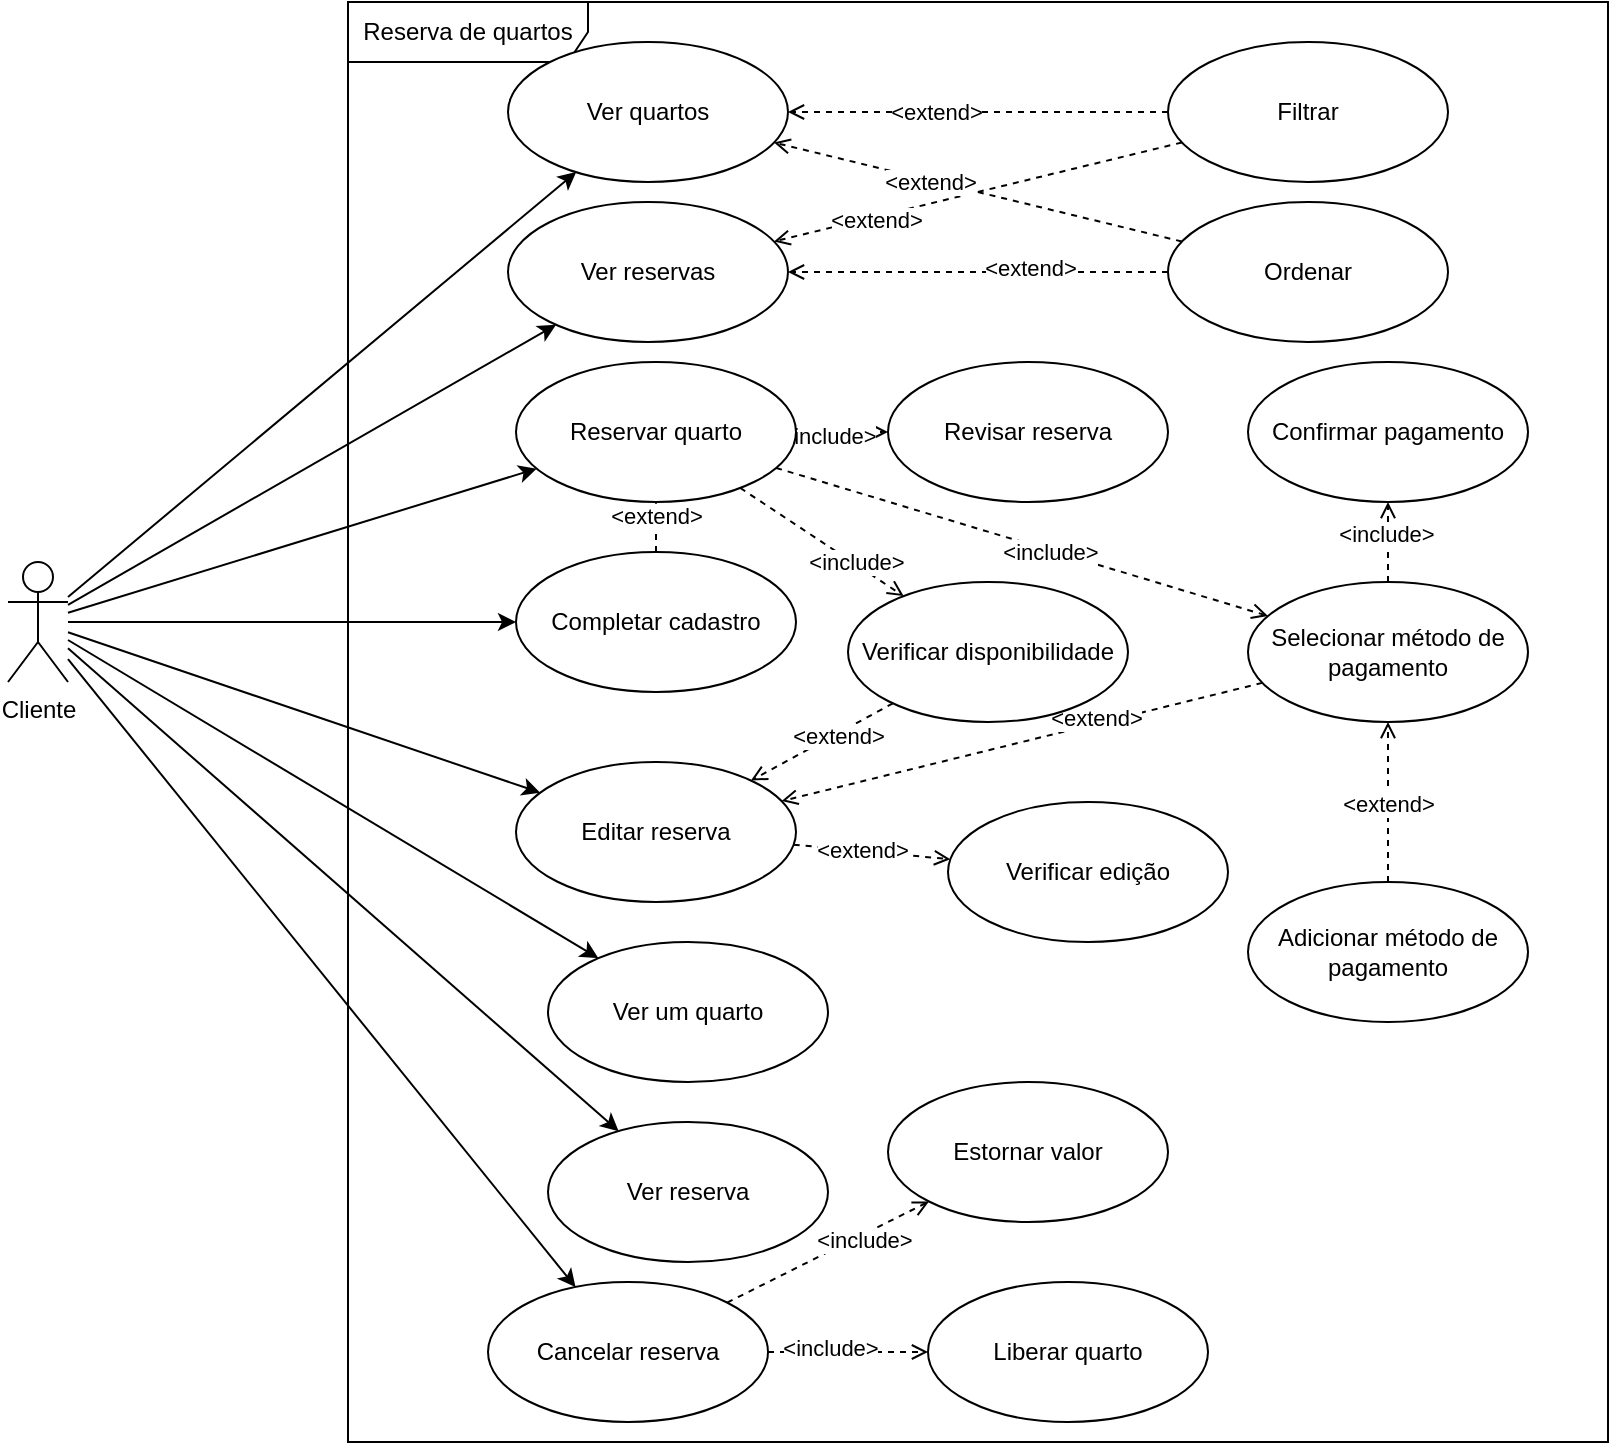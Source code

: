 <mxfile>
    <diagram id="JH0rBK4liXnJro2Tthuw" name="Page-1">
        <mxGraphModel dx="1039" dy="760" grid="1" gridSize="10" guides="1" tooltips="1" connect="1" arrows="1" fold="1" page="1" pageScale="1" pageWidth="827" pageHeight="1169" math="0" shadow="0">
            <root>
                <mxCell id="0"/>
                <mxCell id="1" parent="0"/>
                <mxCell id="7" style="edgeStyle=none;html=1;" parent="1" source="2" target="6" edge="1">
                    <mxGeometry relative="1" as="geometry"/>
                </mxCell>
                <mxCell id="9" style="edgeStyle=none;html=1;" parent="1" source="2" target="8" edge="1">
                    <mxGeometry relative="1" as="geometry"/>
                </mxCell>
                <mxCell id="22" style="edgeStyle=none;html=1;" parent="1" source="2" target="21" edge="1">
                    <mxGeometry relative="1" as="geometry"/>
                </mxCell>
                <mxCell id="23" style="edgeStyle=none;html=1;" parent="1" source="2" target="19" edge="1">
                    <mxGeometry relative="1" as="geometry"/>
                </mxCell>
                <mxCell id="24" style="edgeStyle=none;html=1;" parent="1" source="2" target="20" edge="1">
                    <mxGeometry relative="1" as="geometry"/>
                </mxCell>
                <mxCell id="34" style="edgeStyle=none;html=1;" parent="1" source="2" target="33" edge="1">
                    <mxGeometry relative="1" as="geometry"/>
                </mxCell>
                <mxCell id="43" style="edgeStyle=none;html=1;endArrow=classic;endFill=1;" parent="1" source="2" target="28" edge="1">
                    <mxGeometry relative="1" as="geometry"/>
                </mxCell>
                <mxCell id="67" style="edgeStyle=none;html=1;endArrow=classic;endFill=1;" parent="1" source="2" target="66" edge="1">
                    <mxGeometry relative="1" as="geometry"/>
                </mxCell>
                <mxCell id="2" value="Cliente" style="shape=umlActor;verticalLabelPosition=bottom;verticalAlign=top;html=1;" parent="1" vertex="1">
                    <mxGeometry x="20" y="420" width="30" height="60" as="geometry"/>
                </mxCell>
                <mxCell id="5" value="Reserva de quartos" style="shape=umlFrame;whiteSpace=wrap;html=1;width=120;height=30;" parent="1" vertex="1">
                    <mxGeometry x="190" y="140" width="630" height="720" as="geometry"/>
                </mxCell>
                <mxCell id="6" value="Ver quartos" style="ellipse;whiteSpace=wrap;html=1;" parent="1" vertex="1">
                    <mxGeometry x="270" y="160" width="140" height="70" as="geometry"/>
                </mxCell>
                <mxCell id="37" style="edgeStyle=none;html=1;dashed=1;endArrow=open;endFill=0;" parent="1" source="8" target="25" edge="1">
                    <mxGeometry relative="1" as="geometry"/>
                </mxCell>
                <mxCell id="51" value="&amp;lt;include&amp;gt;" style="edgeLabel;html=1;align=center;verticalAlign=middle;resizable=0;points=[];" parent="37" vertex="1" connectable="0">
                    <mxGeometry x="0.115" y="-1" relative="1" as="geometry">
                        <mxPoint as="offset"/>
                    </mxGeometry>
                </mxCell>
                <mxCell id="40" style="edgeStyle=none;html=1;dashed=1;endArrow=open;endFill=0;" parent="1" source="8" target="27" edge="1">
                    <mxGeometry relative="1" as="geometry"/>
                </mxCell>
                <mxCell id="52" value="&amp;lt;include&amp;gt;" style="edgeLabel;html=1;align=center;verticalAlign=middle;resizable=0;points=[];" parent="40" vertex="1" connectable="0">
                    <mxGeometry x="0.41" y="1" relative="1" as="geometry">
                        <mxPoint as="offset"/>
                    </mxGeometry>
                </mxCell>
                <mxCell id="42" style="edgeStyle=none;html=1;dashed=1;endArrow=open;endFill=0;" parent="1" source="8" target="29" edge="1">
                    <mxGeometry relative="1" as="geometry"/>
                </mxCell>
                <mxCell id="49" value="&amp;lt;include&amp;gt;" style="edgeLabel;html=1;align=center;verticalAlign=middle;resizable=0;points=[];" parent="42" vertex="1" connectable="0">
                    <mxGeometry x="-0.294" y="-2" relative="1" as="geometry">
                        <mxPoint as="offset"/>
                    </mxGeometry>
                </mxCell>
                <mxCell id="8" value="Reservar quarto" style="ellipse;whiteSpace=wrap;html=1;" parent="1" vertex="1">
                    <mxGeometry x="274" y="320" width="140" height="70" as="geometry"/>
                </mxCell>
                <mxCell id="14" style="edgeStyle=none;html=1;endArrow=open;endFill=0;dashed=1;" parent="1" source="10" target="6" edge="1">
                    <mxGeometry relative="1" as="geometry"/>
                </mxCell>
                <mxCell id="16" value="&amp;lt;extend&amp;gt;" style="edgeLabel;html=1;align=center;verticalAlign=middle;resizable=0;points=[];" parent="14" vertex="1" connectable="0">
                    <mxGeometry x="0.226" relative="1" as="geometry">
                        <mxPoint as="offset"/>
                    </mxGeometry>
                </mxCell>
                <mxCell id="45" style="edgeStyle=none;html=1;endArrow=open;endFill=0;dashed=1;" parent="1" source="10" target="33" edge="1">
                    <mxGeometry relative="1" as="geometry"/>
                </mxCell>
                <mxCell id="47" value="&amp;lt;extend&amp;gt;" style="edgeLabel;html=1;align=center;verticalAlign=middle;resizable=0;points=[];" parent="45" vertex="1" connectable="0">
                    <mxGeometry x="0.501" y="1" relative="1" as="geometry">
                        <mxPoint as="offset"/>
                    </mxGeometry>
                </mxCell>
                <mxCell id="10" value="Filtrar" style="ellipse;whiteSpace=wrap;html=1;" parent="1" vertex="1">
                    <mxGeometry x="600" y="160" width="140" height="70" as="geometry"/>
                </mxCell>
                <mxCell id="15" style="edgeStyle=none;html=1;dashed=1;endArrow=open;endFill=0;" parent="1" source="13" target="6" edge="1">
                    <mxGeometry relative="1" as="geometry"/>
                </mxCell>
                <mxCell id="17" value="&amp;lt;extend&amp;gt;" style="edgeLabel;html=1;align=center;verticalAlign=middle;resizable=0;points=[];" parent="15" vertex="1" connectable="0">
                    <mxGeometry x="0.24" relative="1" as="geometry">
                        <mxPoint y="1" as="offset"/>
                    </mxGeometry>
                </mxCell>
                <mxCell id="46" style="edgeStyle=none;html=1;dashed=1;endArrow=open;endFill=0;" parent="1" source="13" target="33" edge="1">
                    <mxGeometry relative="1" as="geometry"/>
                </mxCell>
                <mxCell id="48" value="&amp;lt;extend&amp;gt;" style="edgeLabel;html=1;align=center;verticalAlign=middle;resizable=0;points=[];" parent="46" vertex="1" connectable="0">
                    <mxGeometry x="-0.27" y="-2" relative="1" as="geometry">
                        <mxPoint as="offset"/>
                    </mxGeometry>
                </mxCell>
                <mxCell id="13" value="Ordenar" style="ellipse;whiteSpace=wrap;html=1;" parent="1" vertex="1">
                    <mxGeometry x="600" y="240" width="140" height="70" as="geometry"/>
                </mxCell>
                <mxCell id="61" style="edgeStyle=none;html=1;dashed=1;endArrow=open;endFill=0;" parent="1" source="19" target="60" edge="1">
                    <mxGeometry relative="1" as="geometry"/>
                </mxCell>
                <mxCell id="62" value="&amp;lt;extend&amp;gt;" style="edgeLabel;html=1;align=center;verticalAlign=middle;resizable=0;points=[];" parent="61" vertex="1" connectable="0">
                    <mxGeometry x="-0.388" y="1" relative="1" as="geometry">
                        <mxPoint x="10" y="1" as="offset"/>
                    </mxGeometry>
                </mxCell>
                <mxCell id="19" value="Editar reserva" style="ellipse;whiteSpace=wrap;html=1;" parent="1" vertex="1">
                    <mxGeometry x="274" y="520" width="140" height="70" as="geometry"/>
                </mxCell>
                <mxCell id="70" style="edgeStyle=none;html=1;endArrow=open;endFill=0;dashed=1;" parent="1" source="20" target="69" edge="1">
                    <mxGeometry relative="1" as="geometry"/>
                </mxCell>
                <mxCell id="71" value="&amp;lt;include&amp;gt;" style="edgeLabel;html=1;align=center;verticalAlign=middle;resizable=0;points=[];" parent="70" vertex="1" connectable="0">
                    <mxGeometry x="0.317" y="-2" relative="1" as="geometry">
                        <mxPoint x="1" as="offset"/>
                    </mxGeometry>
                </mxCell>
                <mxCell id="73" value="" style="edgeStyle=none;html=1;dashed=1;endArrow=open;endFill=0;" parent="1" source="20" target="72" edge="1">
                    <mxGeometry relative="1" as="geometry"/>
                </mxCell>
                <mxCell id="74" value="&amp;lt;include&amp;gt;" style="edgeLabel;html=1;align=center;verticalAlign=middle;resizable=0;points=[];" parent="73" vertex="1" connectable="0">
                    <mxGeometry x="-0.221" y="2" relative="1" as="geometry">
                        <mxPoint as="offset"/>
                    </mxGeometry>
                </mxCell>
                <mxCell id="20" value="Cancelar reserva" style="ellipse;whiteSpace=wrap;html=1;" parent="1" vertex="1">
                    <mxGeometry x="260" y="780" width="140" height="70" as="geometry"/>
                </mxCell>
                <mxCell id="21" value="Ver um quarto" style="ellipse;whiteSpace=wrap;html=1;" parent="1" vertex="1">
                    <mxGeometry x="290" y="610" width="140" height="70" as="geometry"/>
                </mxCell>
                <mxCell id="38" style="edgeStyle=none;html=1;dashed=1;endArrow=open;endFill=0;" parent="1" source="25" target="35" edge="1">
                    <mxGeometry relative="1" as="geometry"/>
                </mxCell>
                <mxCell id="53" value="&amp;lt;include&amp;gt;" style="edgeLabel;html=1;align=center;verticalAlign=middle;resizable=0;points=[];" parent="38" vertex="1" connectable="0">
                    <mxGeometry x="0.188" y="1" relative="1" as="geometry">
                        <mxPoint as="offset"/>
                    </mxGeometry>
                </mxCell>
                <mxCell id="58" style="edgeStyle=none;html=1;dashed=1;endArrow=open;endFill=0;" parent="1" source="25" target="19" edge="1">
                    <mxGeometry relative="1" as="geometry"/>
                </mxCell>
                <mxCell id="59" value="&amp;lt;extend&amp;gt;" style="edgeLabel;html=1;align=center;verticalAlign=middle;resizable=0;points=[];" parent="58" vertex="1" connectable="0">
                    <mxGeometry x="-0.312" y="-3" relative="1" as="geometry">
                        <mxPoint as="offset"/>
                    </mxGeometry>
                </mxCell>
                <mxCell id="25" value="Selecionar método de pagamento" style="ellipse;whiteSpace=wrap;html=1;" parent="1" vertex="1">
                    <mxGeometry x="640" y="430" width="140" height="70" as="geometry"/>
                </mxCell>
                <mxCell id="39" style="edgeStyle=none;html=1;dashed=1;endArrow=open;endFill=0;" parent="1" source="26" target="25" edge="1">
                    <mxGeometry relative="1" as="geometry"/>
                </mxCell>
                <mxCell id="54" value="&amp;lt;extend&amp;gt;" style="edgeLabel;html=1;align=center;verticalAlign=middle;resizable=0;points=[];" parent="39" vertex="1" connectable="0">
                    <mxGeometry x="0.487" y="2" relative="1" as="geometry">
                        <mxPoint x="2" y="20" as="offset"/>
                    </mxGeometry>
                </mxCell>
                <mxCell id="26" value="Adicionar método de pagamento" style="ellipse;whiteSpace=wrap;html=1;" parent="1" vertex="1">
                    <mxGeometry x="640" y="580" width="140" height="70" as="geometry"/>
                </mxCell>
                <mxCell id="56" style="edgeStyle=none;html=1;dashed=1;endArrow=open;endFill=0;" parent="1" source="27" target="19" edge="1">
                    <mxGeometry relative="1" as="geometry"/>
                </mxCell>
                <mxCell id="57" value="&amp;lt;extend&amp;gt;" style="edgeLabel;html=1;align=center;verticalAlign=middle;resizable=0;points=[];" parent="56" vertex="1" connectable="0">
                    <mxGeometry x="-0.226" y="1" relative="1" as="geometry">
                        <mxPoint as="offset"/>
                    </mxGeometry>
                </mxCell>
                <mxCell id="27" value="Verificar disponibilidade" style="ellipse;whiteSpace=wrap;html=1;" parent="1" vertex="1">
                    <mxGeometry x="440" y="430" width="140" height="70" as="geometry"/>
                </mxCell>
                <mxCell id="41" style="edgeStyle=none;html=1;dashed=1;endArrow=open;endFill=0;" parent="1" source="28" target="8" edge="1">
                    <mxGeometry relative="1" as="geometry"/>
                </mxCell>
                <mxCell id="55" value="&amp;lt;extend&amp;gt;" style="edgeLabel;html=1;align=center;verticalAlign=middle;resizable=0;points=[];" parent="41" vertex="1" connectable="0">
                    <mxGeometry x="0.433" relative="1" as="geometry">
                        <mxPoint as="offset"/>
                    </mxGeometry>
                </mxCell>
                <mxCell id="28" value="Completar cadastro" style="ellipse;whiteSpace=wrap;html=1;" parent="1" vertex="1">
                    <mxGeometry x="274" y="415" width="140" height="70" as="geometry"/>
                </mxCell>
                <mxCell id="29" value="Revisar reserva" style="ellipse;whiteSpace=wrap;html=1;" parent="1" vertex="1">
                    <mxGeometry x="460" y="320" width="140" height="70" as="geometry"/>
                </mxCell>
                <mxCell id="33" value="Ver reservas" style="ellipse;whiteSpace=wrap;html=1;" parent="1" vertex="1">
                    <mxGeometry x="270" y="240" width="140" height="70" as="geometry"/>
                </mxCell>
                <mxCell id="35" value="Confirmar pagamento" style="ellipse;whiteSpace=wrap;html=1;" parent="1" vertex="1">
                    <mxGeometry x="640" y="320" width="140" height="70" as="geometry"/>
                </mxCell>
                <mxCell id="60" value="Verificar edição" style="ellipse;whiteSpace=wrap;html=1;" parent="1" vertex="1">
                    <mxGeometry x="490" y="540" width="140" height="70" as="geometry"/>
                </mxCell>
                <mxCell id="66" value="Ver reserva" style="ellipse;whiteSpace=wrap;html=1;" parent="1" vertex="1">
                    <mxGeometry x="290" y="700" width="140" height="70" as="geometry"/>
                </mxCell>
                <mxCell id="69" value="Estornar valor" style="ellipse;whiteSpace=wrap;html=1;" parent="1" vertex="1">
                    <mxGeometry x="460" y="680" width="140" height="70" as="geometry"/>
                </mxCell>
                <mxCell id="72" value="Liberar quarto" style="ellipse;whiteSpace=wrap;html=1;" parent="1" vertex="1">
                    <mxGeometry x="480" y="780" width="140" height="70" as="geometry"/>
                </mxCell>
            </root>
        </mxGraphModel>
    </diagram>
</mxfile>